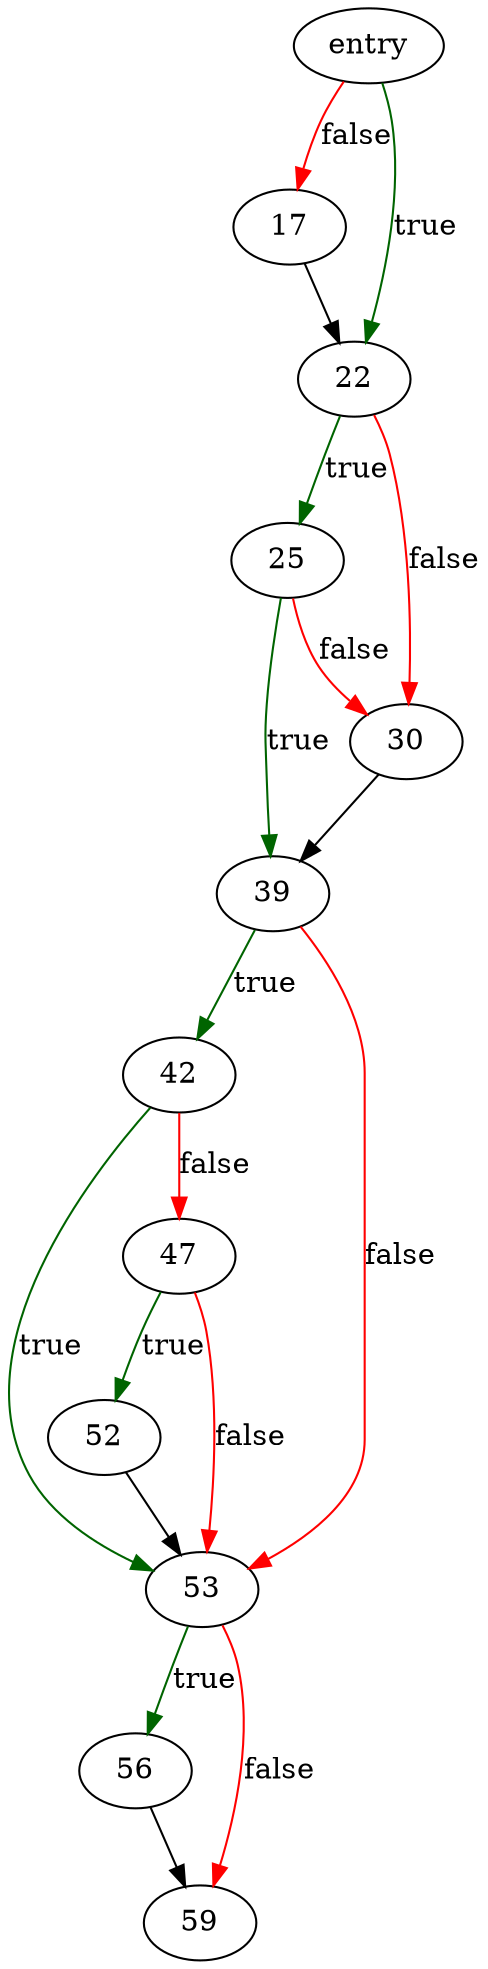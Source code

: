 digraph "sqlite3GetCollSeq" {
	// Node definitions.
	4 [label=entry];
	17;
	22;
	25;
	30;
	39;
	42;
	47;
	52;
	53;
	56;
	59;

	// Edge definitions.
	4 -> 17 [
		color=red
		label=false
	];
	4 -> 22 [
		color=darkgreen
		label=true
	];
	17 -> 22;
	22 -> 25 [
		color=darkgreen
		label=true
	];
	22 -> 30 [
		color=red
		label=false
	];
	25 -> 30 [
		color=red
		label=false
	];
	25 -> 39 [
		color=darkgreen
		label=true
	];
	30 -> 39;
	39 -> 42 [
		color=darkgreen
		label=true
	];
	39 -> 53 [
		color=red
		label=false
	];
	42 -> 47 [
		color=red
		label=false
	];
	42 -> 53 [
		color=darkgreen
		label=true
	];
	47 -> 52 [
		color=darkgreen
		label=true
	];
	47 -> 53 [
		color=red
		label=false
	];
	52 -> 53;
	53 -> 56 [
		color=darkgreen
		label=true
	];
	53 -> 59 [
		color=red
		label=false
	];
	56 -> 59;
}